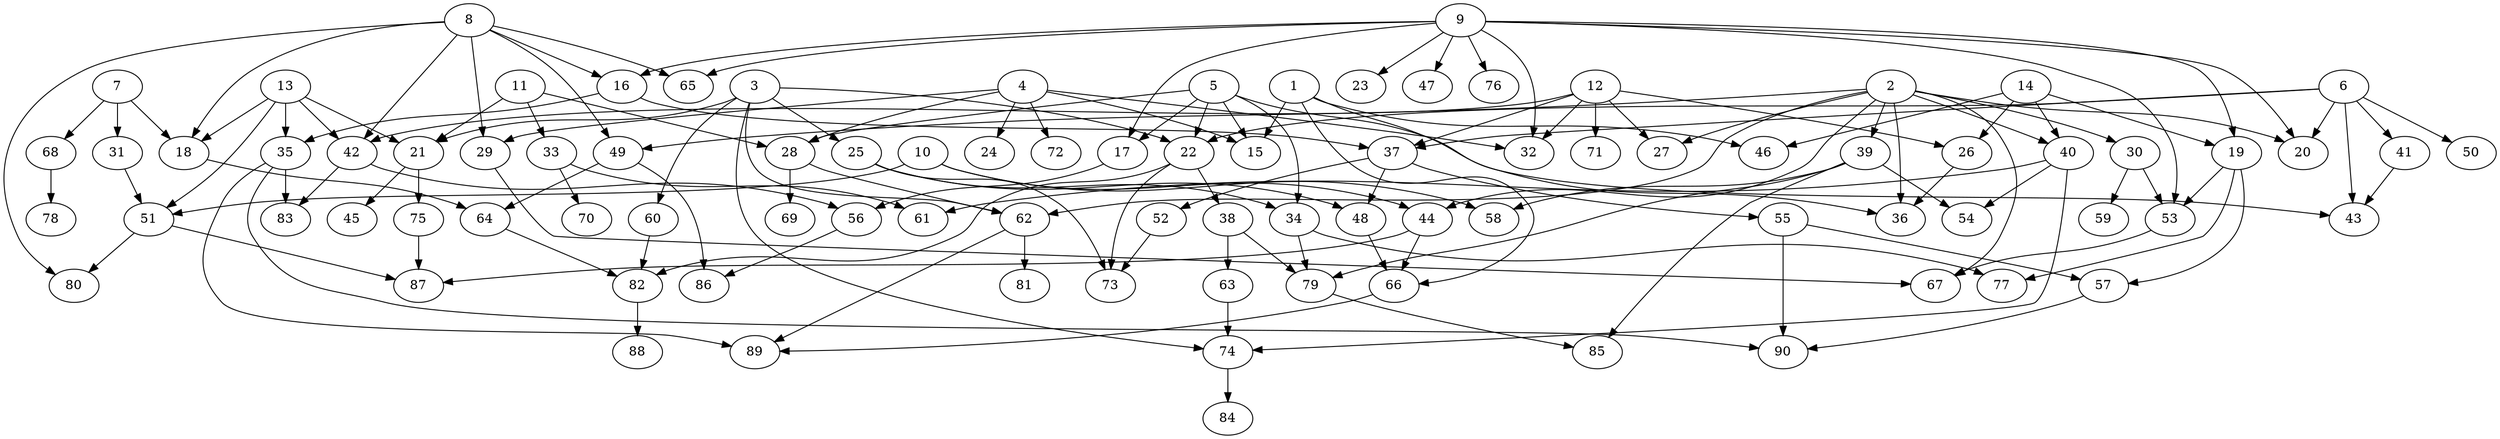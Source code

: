 // DAG automatically generated by daggen at Wed Apr 12 12:21:37 2017
// ./daggen --dot -n 90 --jump=5 --fat=0.6 --regularity=0.8 --density=0.2 
digraph G {
  1 [size="181359311472", alpha="0.19"]
  1 -> 15 [size ="134217728"]
  1 -> 36 [size ="134217728"]
  1 -> 46 [size ="134217728"]
  1 -> 66 [size ="134217728"]
  2 [size="68719476736", alpha="0.03"]
  2 -> 20 [size ="134217728"]
  2 -> 27 [size ="134217728"]
  2 -> 30 [size ="134217728"]
  2 -> 36 [size ="134217728"]
  2 -> 39 [size ="134217728"]
  2 -> 40 [size ="134217728"]
  2 -> 44 [size ="134217728"]
  2 -> 49 [size ="134217728"]
  2 -> 62 [size ="134217728"]
  2 -> 67 [size ="134217728"]
  3 [size="28991029248", alpha="0.17"]
  3 -> 21 [size ="75497472"]
  3 -> 22 [size ="75497472"]
  3 -> 25 [size ="75497472"]
  3 -> 60 [size ="75497472"]
  3 -> 62 [size ="75497472"]
  3 -> 74 [size ="75497472"]
  4 [size="286569514421", alpha="0.04"]
  4 -> 15 [size ="411041792"]
  4 -> 24 [size ="411041792"]
  4 -> 28 [size ="411041792"]
  4 -> 29 [size ="411041792"]
  4 -> 32 [size ="411041792"]
  4 -> 72 [size ="411041792"]
  5 [size="368293445632", alpha="0.17"]
  5 -> 15 [size ="411041792"]
  5 -> 17 [size ="411041792"]
  5 -> 22 [size ="411041792"]
  5 -> 28 [size ="411041792"]
  5 -> 34 [size ="411041792"]
  5 -> 43 [size ="411041792"]
  6 [size="28991029248", alpha="0.10"]
  6 -> 20 [size ="75497472"]
  6 -> 22 [size ="75497472"]
  6 -> 37 [size ="75497472"]
  6 -> 41 [size ="75497472"]
  6 -> 43 [size ="75497472"]
  6 -> 50 [size ="75497472"]
  7 [size="23974592709", alpha="0.06"]
  7 -> 18 [size ="679477248"]
  7 -> 31 [size ="679477248"]
  7 -> 68 [size ="679477248"]
  8 [size="50944259872", alpha="0.05"]
  8 -> 16 [size ="838860800"]
  8 -> 18 [size ="838860800"]
  8 -> 29 [size ="838860800"]
  8 -> 42 [size ="838860800"]
  8 -> 49 [size ="838860800"]
  8 -> 65 [size ="838860800"]
  8 -> 80 [size ="838860800"]
  9 [size="782757789696", alpha="0.01"]
  9 -> 16 [size ="679477248"]
  9 -> 17 [size ="679477248"]
  9 -> 19 [size ="679477248"]
  9 -> 20 [size ="679477248"]
  9 -> 23 [size ="679477248"]
  9 -> 32 [size ="679477248"]
  9 -> 47 [size ="679477248"]
  9 -> 53 [size ="679477248"]
  9 -> 65 [size ="679477248"]
  9 -> 76 [size ="679477248"]
  10 [size="368293445632", alpha="0.15"]
  10 -> 44 [size ="411041792"]
  10 -> 51 [size ="411041792"]
  10 -> 58 [size ="411041792"]
  11 [size="357624495889", alpha="0.09"]
  11 -> 21 [size ="679477248"]
  11 -> 28 [size ="679477248"]
  11 -> 33 [size ="679477248"]
  12 [size="443844550465", alpha="0.03"]
  12 -> 26 [size ="411041792"]
  12 -> 27 [size ="411041792"]
  12 -> 32 [size ="411041792"]
  12 -> 37 [size ="411041792"]
  12 -> 42 [size ="411041792"]
  12 -> 71 [size ="411041792"]
  13 [size="21361157957", alpha="0.07"]
  13 -> 18 [size ="75497472"]
  13 -> 21 [size ="75497472"]
  13 -> 35 [size ="75497472"]
  13 -> 42 [size ="75497472"]
  13 -> 51 [size ="75497472"]
  14 [size="10183793284", alpha="0.04"]
  14 -> 19 [size ="209715200"]
  14 -> 26 [size ="209715200"]
  14 -> 40 [size ="209715200"]
  14 -> 46 [size ="209715200"]
  15 [size="4362929383", alpha="0.03"]
  16 [size="934705158923", alpha="0.13"]
  16 -> 35 [size ="679477248"]
  16 -> 37 [size ="679477248"]
  17 [size="287182635318", alpha="0.02"]
  17 -> 56 [size ="301989888"]
  18 [size="549755813888", alpha="0.11"]
  18 -> 64 [size ="536870912"]
  19 [size="1121690086", alpha="0.12"]
  19 -> 53 [size ="33554432"]
  19 -> 57 [size ="33554432"]
  19 -> 77 [size ="33554432"]
  20 [size="31035526142", alpha="0.06"]
  21 [size="27064644856", alpha="0.01"]
  21 -> 45 [size ="536870912"]
  21 -> 75 [size ="536870912"]
  22 [size="279742331145", alpha="0.14"]
  22 -> 38 [size ="301989888"]
  22 -> 73 [size ="301989888"]
  22 -> 82 [size ="301989888"]
  23 [size="10444523930", alpha="0.05"]
  24 [size="5516303800", alpha="0.00"]
  25 [size="20407874722", alpha="0.08"]
  25 -> 34 [size ="536870912"]
  25 -> 48 [size ="536870912"]
  25 -> 73 [size ="536870912"]
  26 [size="12954512530", alpha="0.09"]
  26 -> 36 [size ="209715200"]
  27 [size="12577341215", alpha="0.10"]
  28 [size="424157197892", alpha="0.04"]
  28 -> 62 [size ="301989888"]
  28 -> 69 [size ="301989888"]
  29 [size="315924531205", alpha="0.02"]
  29 -> 67 [size ="411041792"]
  30 [size="781673364313", alpha="0.06"]
  30 -> 53 [size ="838860800"]
  30 -> 59 [size ="838860800"]
  31 [size="135477207372", alpha="0.15"]
  31 -> 51 [size ="134217728"]
  32 [size="782757789696", alpha="0.10"]
  33 [size="1073741824000", alpha="0.07"]
  33 -> 61 [size ="838860800"]
  33 -> 70 [size ="838860800"]
  34 [size="1031468470511", alpha="0.06"]
  34 -> 77 [size ="679477248"]
  34 -> 79 [size ="679477248"]
  35 [size="1019014041489", alpha="0.07"]
  35 -> 83 [size ="679477248"]
  35 -> 89 [size ="679477248"]
  35 -> 90 [size ="679477248"]
  36 [size="19684347694", alpha="0.07"]
  37 [size="1073741824000", alpha="0.16"]
  37 -> 48 [size ="838860800"]
  37 -> 52 [size ="838860800"]
  37 -> 55 [size ="838860800"]
  38 [size="2703328668", alpha="0.11"]
  38 -> 63 [size ="134217728"]
  38 -> 79 [size ="134217728"]
  39 [size="782757789696", alpha="0.12"]
  39 -> 54 [size ="679477248"]
  39 -> 58 [size ="679477248"]
  39 -> 79 [size ="679477248"]
  39 -> 85 [size ="679477248"]
  40 [size="8589934592", alpha="0.01"]
  40 -> 54 [size ="33554432"]
  40 -> 61 [size ="33554432"]
  40 -> 74 [size ="33554432"]
  41 [size="9272503719", alpha="0.17"]
  41 -> 43 [size ="838860800"]
  42 [size="1073741824000", alpha="0.15"]
  42 -> 56 [size ="838860800"]
  42 -> 83 [size ="838860800"]
  43 [size="1943053460", alpha="0.15"]
  44 [size="9606035503", alpha="0.06"]
  44 -> 66 [size ="209715200"]
  44 -> 87 [size ="209715200"]
  45 [size="288565875365", alpha="0.16"]
  46 [size="11598854236", alpha="0.12"]
  47 [size="961350114268", alpha="0.20"]
  48 [size="13810090928", alpha="0.14"]
  48 -> 66 [size ="536870912"]
  49 [size="134217728000", alpha="0.06"]
  49 -> 64 [size ="209715200"]
  49 -> 86 [size ="209715200"]
  50 [size="368293445632", alpha="0.12"]
  51 [size="7262828593", alpha="0.20"]
  51 -> 80 [size ="411041792"]
  51 -> 87 [size ="411041792"]
  52 [size="782757789696", alpha="0.07"]
  52 -> 73 [size ="679477248"]
  53 [size="8589934592", alpha="0.15"]
  53 -> 67 [size ="33554432"]
  54 [size="14171873069", alpha="0.11"]
  55 [size="8589934592", alpha="0.16"]
  55 -> 57 [size ="33554432"]
  55 -> 90 [size ="33554432"]
  56 [size="27419029735", alpha="0.04"]
  56 -> 86 [size ="679477248"]
  57 [size="9442331681", alpha="0.11"]
  57 -> 90 [size ="838860800"]
  58 [size="549755813888", alpha="0.06"]
  59 [size="491984087972", alpha="0.12"]
  60 [size="916683454771", alpha="0.19"]
  60 -> 82 [size ="838860800"]
  61 [size="11236593381", alpha="0.13"]
  62 [size="368293445632", alpha="0.13"]
  62 -> 81 [size ="411041792"]
  62 -> 89 [size ="411041792"]
  63 [size="535132001287", alpha="0.08"]
  63 -> 74 [size ="411041792"]
  64 [size="134217728000", alpha="0.06"]
  64 -> 82 [size ="209715200"]
  65 [size="11201500778", alpha="0.16"]
  66 [size="33399892964", alpha="0.10"]
  66 -> 89 [size ="536870912"]
  67 [size="231928233984", alpha="0.08"]
  68 [size="1073741824000", alpha="0.20"]
  68 -> 78 [size ="838860800"]
  69 [size="20275372244", alpha="0.14"]
  70 [size="8589934592", alpha="0.13"]
  71 [size="22831500677", alpha="0.19"]
  72 [size="30449300070", alpha="0.17"]
  73 [size="259401323470", alpha="0.10"]
  74 [size="8589934592", alpha="0.11"]
  74 -> 84 [size ="33554432"]
  75 [size="20831953304", alpha="0.03"]
  75 -> 87 [size ="75497472"]
  76 [size="28991029248", alpha="0.05"]
  77 [size="10924943363", alpha="0.09"]
  78 [size="368293445632", alpha="0.05"]
  79 [size="30978784245", alpha="0.00"]
  79 -> 85 [size ="75497472"]
  80 [size="24005450319", alpha="0.12"]
  81 [size="368293445632", alpha="0.14"]
  82 [size="68719476736", alpha="0.09"]
  82 -> 88 [size ="134217728"]
  83 [size="1330820636", alpha="0.06"]
  84 [size="231928233984", alpha="0.17"]
  85 [size="268599148072", alpha="0.03"]
  86 [size="21945958881", alpha="0.20"]
  87 [size="460665406907", alpha="0.09"]
  88 [size="100868033365", alpha="0.15"]
  89 [size="3711152973", alpha="0.14"]
  90 [size="68719476736", alpha="0.09"]
}

